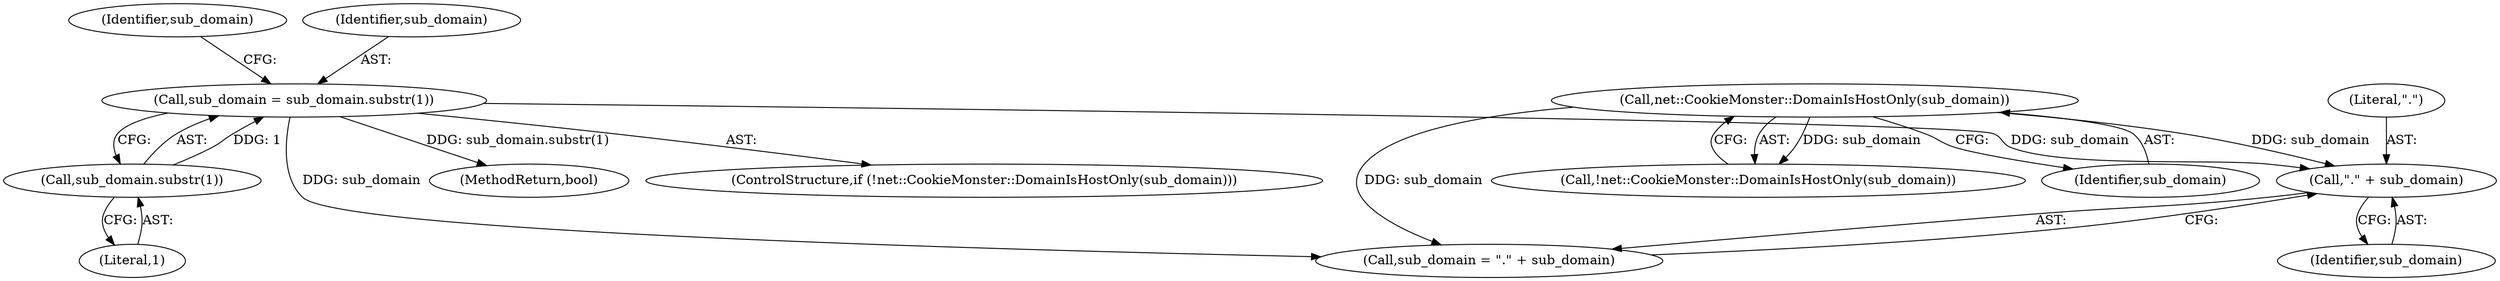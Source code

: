 digraph "1_Chrome_b7e899141194fa27d55a990e38ae8bdcc5183a90_9@del" {
"1000139" [label="(Call,\".\" + sub_domain)"];
"1000132" [label="(Call,sub_domain = sub_domain.substr(1))"];
"1000134" [label="(Call,sub_domain.substr(1))"];
"1000130" [label="(Call,net::CookieMonster::DomainIsHostOnly(sub_domain))"];
"1000139" [label="(Call,\".\" + sub_domain)"];
"1000138" [label="(Identifier,sub_domain)"];
"1000132" [label="(Call,sub_domain = sub_domain.substr(1))"];
"1000137" [label="(Call,sub_domain = \".\" + sub_domain)"];
"1000135" [label="(Literal,1)"];
"1000129" [label="(Call,!net::CookieMonster::DomainIsHostOnly(sub_domain))"];
"1000131" [label="(Identifier,sub_domain)"];
"1000141" [label="(Identifier,sub_domain)"];
"1000163" [label="(MethodReturn,bool)"];
"1000128" [label="(ControlStructure,if (!net::CookieMonster::DomainIsHostOnly(sub_domain)))"];
"1000133" [label="(Identifier,sub_domain)"];
"1000140" [label="(Literal,\".\")"];
"1000130" [label="(Call,net::CookieMonster::DomainIsHostOnly(sub_domain))"];
"1000134" [label="(Call,sub_domain.substr(1))"];
"1000139" -> "1000137"  [label="AST: "];
"1000139" -> "1000141"  [label="CFG: "];
"1000140" -> "1000139"  [label="AST: "];
"1000141" -> "1000139"  [label="AST: "];
"1000137" -> "1000139"  [label="CFG: "];
"1000132" -> "1000139"  [label="DDG: sub_domain"];
"1000130" -> "1000139"  [label="DDG: sub_domain"];
"1000132" -> "1000128"  [label="AST: "];
"1000132" -> "1000134"  [label="CFG: "];
"1000133" -> "1000132"  [label="AST: "];
"1000134" -> "1000132"  [label="AST: "];
"1000138" -> "1000132"  [label="CFG: "];
"1000132" -> "1000163"  [label="DDG: sub_domain.substr(1)"];
"1000134" -> "1000132"  [label="DDG: 1"];
"1000132" -> "1000137"  [label="DDG: sub_domain"];
"1000134" -> "1000135"  [label="CFG: "];
"1000135" -> "1000134"  [label="AST: "];
"1000130" -> "1000129"  [label="AST: "];
"1000130" -> "1000131"  [label="CFG: "];
"1000131" -> "1000130"  [label="AST: "];
"1000129" -> "1000130"  [label="CFG: "];
"1000130" -> "1000129"  [label="DDG: sub_domain"];
"1000130" -> "1000137"  [label="DDG: sub_domain"];
}

